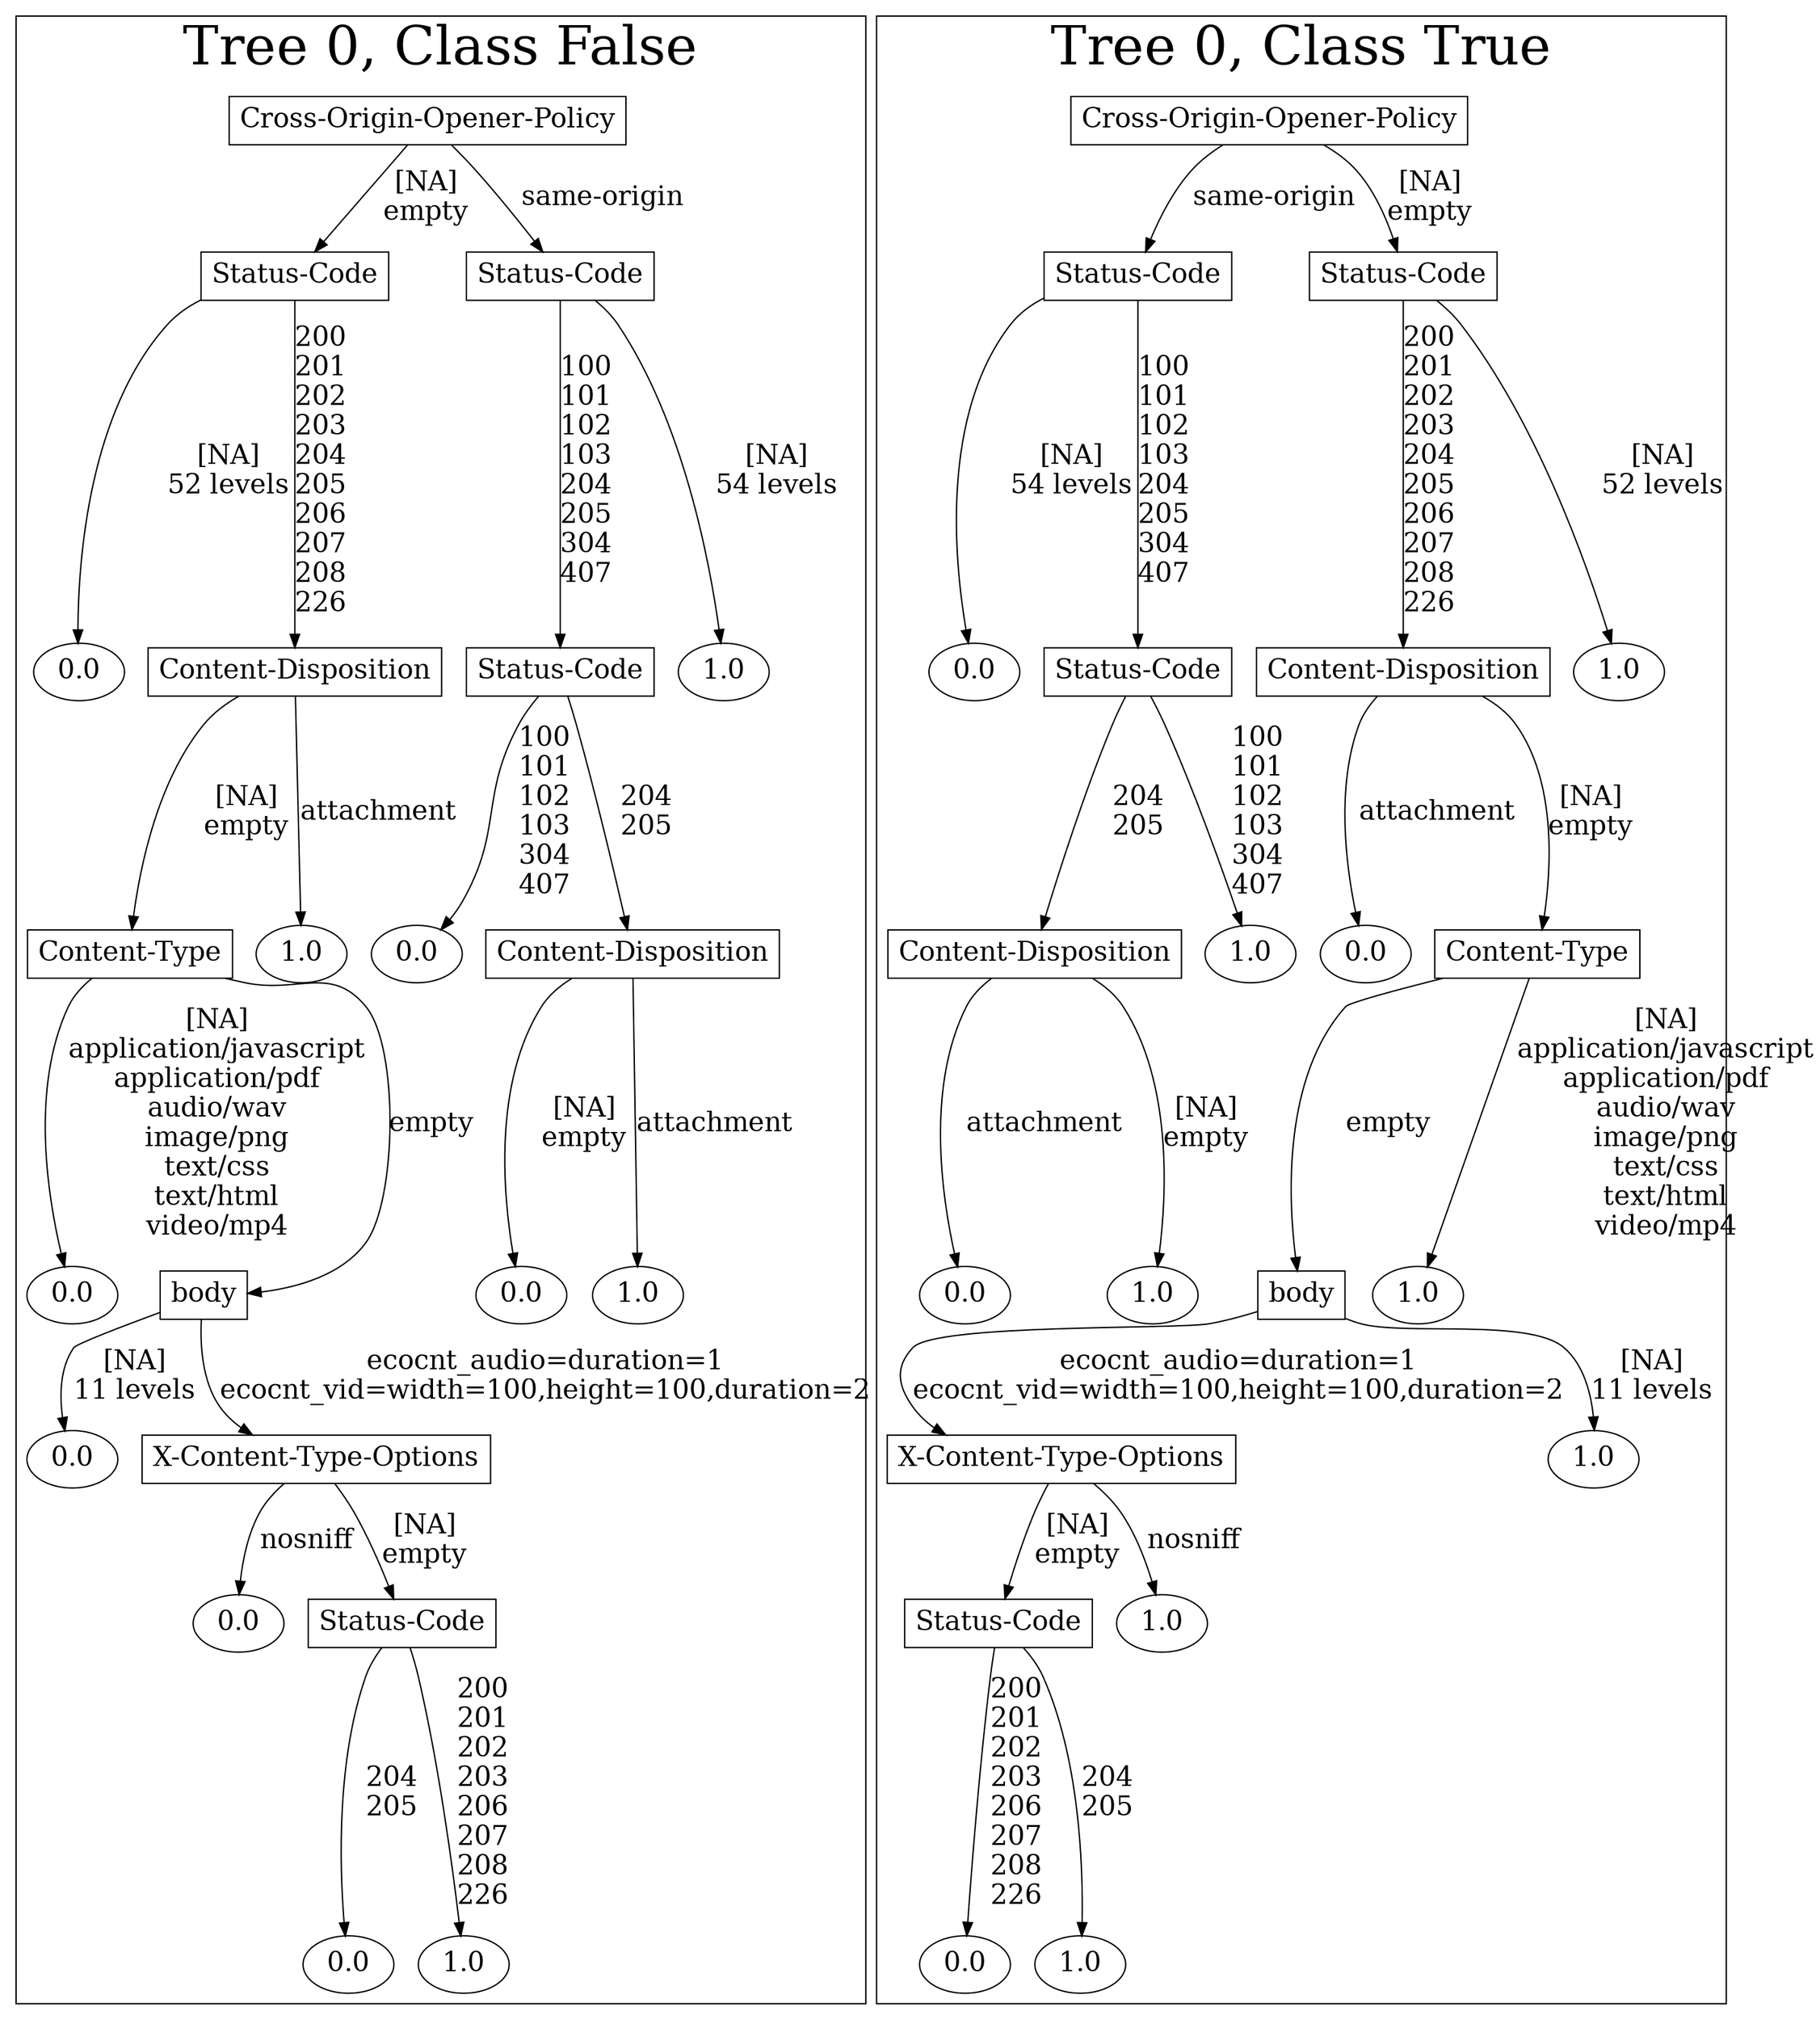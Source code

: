 /*
Generated by:
    http://https://github.com/h2oai/h2o-3/tree/master/h2o-genmodel/src/main/java/hex/genmodel/tools/PrintMojo.java
*/

/*
On a mac:

$ brew install graphviz
$ dot -Tpng file.gv -o file.png
$ open file.png
*/

digraph G {

subgraph cluster_0 {
/* Nodes */

/* Level 0 */
{
"SG_0_Node_0" [shape=box, fontsize=20, label="Cross-Origin-Opener-Policy"]
}

/* Level 1 */
{
"SG_0_Node_1" [shape=box, fontsize=20, label="Status-Code"]
"SG_0_Node_2" [shape=box, fontsize=20, label="Status-Code"]
}

/* Level 2 */
{
"SG_0_Node_10" [fontsize=20, label="0.0"]
"SG_0_Node_3" [shape=box, fontsize=20, label="Content-Disposition"]
"SG_0_Node_4" [shape=box, fontsize=20, label="Status-Code"]
"SG_0_Node_11" [fontsize=20, label="1.0"]
}

/* Level 3 */
{
"SG_0_Node_5" [shape=box, fontsize=20, label="Content-Type"]
"SG_0_Node_12" [fontsize=20, label="1.0"]
"SG_0_Node_13" [fontsize=20, label="0.0"]
"SG_0_Node_6" [shape=box, fontsize=20, label="Content-Disposition"]
}

/* Level 4 */
{
"SG_0_Node_14" [fontsize=20, label="0.0"]
"SG_0_Node_7" [shape=box, fontsize=20, label="body"]
"SG_0_Node_15" [fontsize=20, label="0.0"]
"SG_0_Node_16" [fontsize=20, label="1.0"]
}

/* Level 5 */
{
"SG_0_Node_17" [fontsize=20, label="0.0"]
"SG_0_Node_8" [shape=box, fontsize=20, label="X-Content-Type-Options"]
}

/* Level 6 */
{
"SG_0_Node_18" [fontsize=20, label="0.0"]
"SG_0_Node_9" [shape=box, fontsize=20, label="Status-Code"]
}

/* Level 7 */
{
"SG_0_Node_19" [fontsize=20, label="0.0"]
"SG_0_Node_20" [fontsize=20, label="1.0"]
}

/* Edges */
"SG_0_Node_0" -> "SG_0_Node_1" [fontsize=20, label="[NA]
empty
"]
"SG_0_Node_0" -> "SG_0_Node_2" [fontsize=20, label="same-origin
"]
"SG_0_Node_2" -> "SG_0_Node_4" [fontsize=20, label="100
101
102
103
204
205
304
407
"]
"SG_0_Node_2" -> "SG_0_Node_11" [fontsize=20, label="[NA]
54 levels
"]
"SG_0_Node_4" -> "SG_0_Node_13" [fontsize=20, label="100
101
102
103
304
407
"]
"SG_0_Node_4" -> "SG_0_Node_6" [fontsize=20, label="204
205
"]
"SG_0_Node_6" -> "SG_0_Node_15" [fontsize=20, label="[NA]
empty
"]
"SG_0_Node_6" -> "SG_0_Node_16" [fontsize=20, label="attachment
"]
"SG_0_Node_1" -> "SG_0_Node_10" [fontsize=20, label="[NA]
52 levels
"]
"SG_0_Node_1" -> "SG_0_Node_3" [fontsize=20, label="200
201
202
203
204
205
206
207
208
226
"]
"SG_0_Node_3" -> "SG_0_Node_5" [fontsize=20, label="[NA]
empty
"]
"SG_0_Node_3" -> "SG_0_Node_12" [fontsize=20, label="attachment
"]
"SG_0_Node_5" -> "SG_0_Node_14" [fontsize=20, label="[NA]
application/javascript
application/pdf
audio/wav
image/png
text/css
text/html
video/mp4
"]
"SG_0_Node_5" -> "SG_0_Node_7" [fontsize=20, label="empty
"]
"SG_0_Node_7" -> "SG_0_Node_17" [fontsize=20, label="[NA]
11 levels
"]
"SG_0_Node_7" -> "SG_0_Node_8" [fontsize=20, label="ecocnt_audio=duration=1
ecocnt_vid=width=100,height=100,duration=2
"]
"SG_0_Node_8" -> "SG_0_Node_18" [fontsize=20, label="nosniff
"]
"SG_0_Node_8" -> "SG_0_Node_9" [fontsize=20, label="[NA]
empty
"]
"SG_0_Node_9" -> "SG_0_Node_19" [fontsize=20, label="204
205
"]
"SG_0_Node_9" -> "SG_0_Node_20" [fontsize=20, label="200
201
202
203
206
207
208
226
"]

fontsize=40
label="Tree 0, Class False"
}

subgraph cluster_1 {
/* Nodes */

/* Level 0 */
{
"SG_1_Node_0" [shape=box, fontsize=20, label="Cross-Origin-Opener-Policy"]
}

/* Level 1 */
{
"SG_1_Node_1" [shape=box, fontsize=20, label="Status-Code"]
"SG_1_Node_2" [shape=box, fontsize=20, label="Status-Code"]
}

/* Level 2 */
{
"SG_1_Node_10" [fontsize=20, label="0.0"]
"SG_1_Node_3" [shape=box, fontsize=20, label="Status-Code"]
"SG_1_Node_4" [shape=box, fontsize=20, label="Content-Disposition"]
"SG_1_Node_11" [fontsize=20, label="1.0"]
}

/* Level 3 */
{
"SG_1_Node_5" [shape=box, fontsize=20, label="Content-Disposition"]
"SG_1_Node_12" [fontsize=20, label="1.0"]
"SG_1_Node_13" [fontsize=20, label="0.0"]
"SG_1_Node_6" [shape=box, fontsize=20, label="Content-Type"]
}

/* Level 4 */
{
"SG_1_Node_14" [fontsize=20, label="0.0"]
"SG_1_Node_15" [fontsize=20, label="1.0"]
"SG_1_Node_7" [shape=box, fontsize=20, label="body"]
"SG_1_Node_16" [fontsize=20, label="1.0"]
}

/* Level 5 */
{
"SG_1_Node_8" [shape=box, fontsize=20, label="X-Content-Type-Options"]
"SG_1_Node_17" [fontsize=20, label="1.0"]
}

/* Level 6 */
{
"SG_1_Node_9" [shape=box, fontsize=20, label="Status-Code"]
"SG_1_Node_18" [fontsize=20, label="1.0"]
}

/* Level 7 */
{
"SG_1_Node_19" [fontsize=20, label="0.0"]
"SG_1_Node_20" [fontsize=20, label="1.0"]
}

/* Edges */
"SG_1_Node_0" -> "SG_1_Node_1" [fontsize=20, label="same-origin
"]
"SG_1_Node_0" -> "SG_1_Node_2" [fontsize=20, label="[NA]
empty
"]
"SG_1_Node_2" -> "SG_1_Node_4" [fontsize=20, label="200
201
202
203
204
205
206
207
208
226
"]
"SG_1_Node_2" -> "SG_1_Node_11" [fontsize=20, label="[NA]
52 levels
"]
"SG_1_Node_4" -> "SG_1_Node_13" [fontsize=20, label="attachment
"]
"SG_1_Node_4" -> "SG_1_Node_6" [fontsize=20, label="[NA]
empty
"]
"SG_1_Node_6" -> "SG_1_Node_7" [fontsize=20, label="empty
"]
"SG_1_Node_6" -> "SG_1_Node_16" [fontsize=20, label="[NA]
application/javascript
application/pdf
audio/wav
image/png
text/css
text/html
video/mp4
"]
"SG_1_Node_7" -> "SG_1_Node_8" [fontsize=20, label="ecocnt_audio=duration=1
ecocnt_vid=width=100,height=100,duration=2
"]
"SG_1_Node_7" -> "SG_1_Node_17" [fontsize=20, label="[NA]
11 levels
"]
"SG_1_Node_8" -> "SG_1_Node_9" [fontsize=20, label="[NA]
empty
"]
"SG_1_Node_8" -> "SG_1_Node_18" [fontsize=20, label="nosniff
"]
"SG_1_Node_9" -> "SG_1_Node_19" [fontsize=20, label="200
201
202
203
206
207
208
226
"]
"SG_1_Node_9" -> "SG_1_Node_20" [fontsize=20, label="204
205
"]
"SG_1_Node_1" -> "SG_1_Node_10" [fontsize=20, label="[NA]
54 levels
"]
"SG_1_Node_1" -> "SG_1_Node_3" [fontsize=20, label="100
101
102
103
204
205
304
407
"]
"SG_1_Node_3" -> "SG_1_Node_5" [fontsize=20, label="204
205
"]
"SG_1_Node_3" -> "SG_1_Node_12" [fontsize=20, label="100
101
102
103
304
407
"]
"SG_1_Node_5" -> "SG_1_Node_14" [fontsize=20, label="attachment
"]
"SG_1_Node_5" -> "SG_1_Node_15" [fontsize=20, label="[NA]
empty
"]

fontsize=40
label="Tree 0, Class True"
}

}

